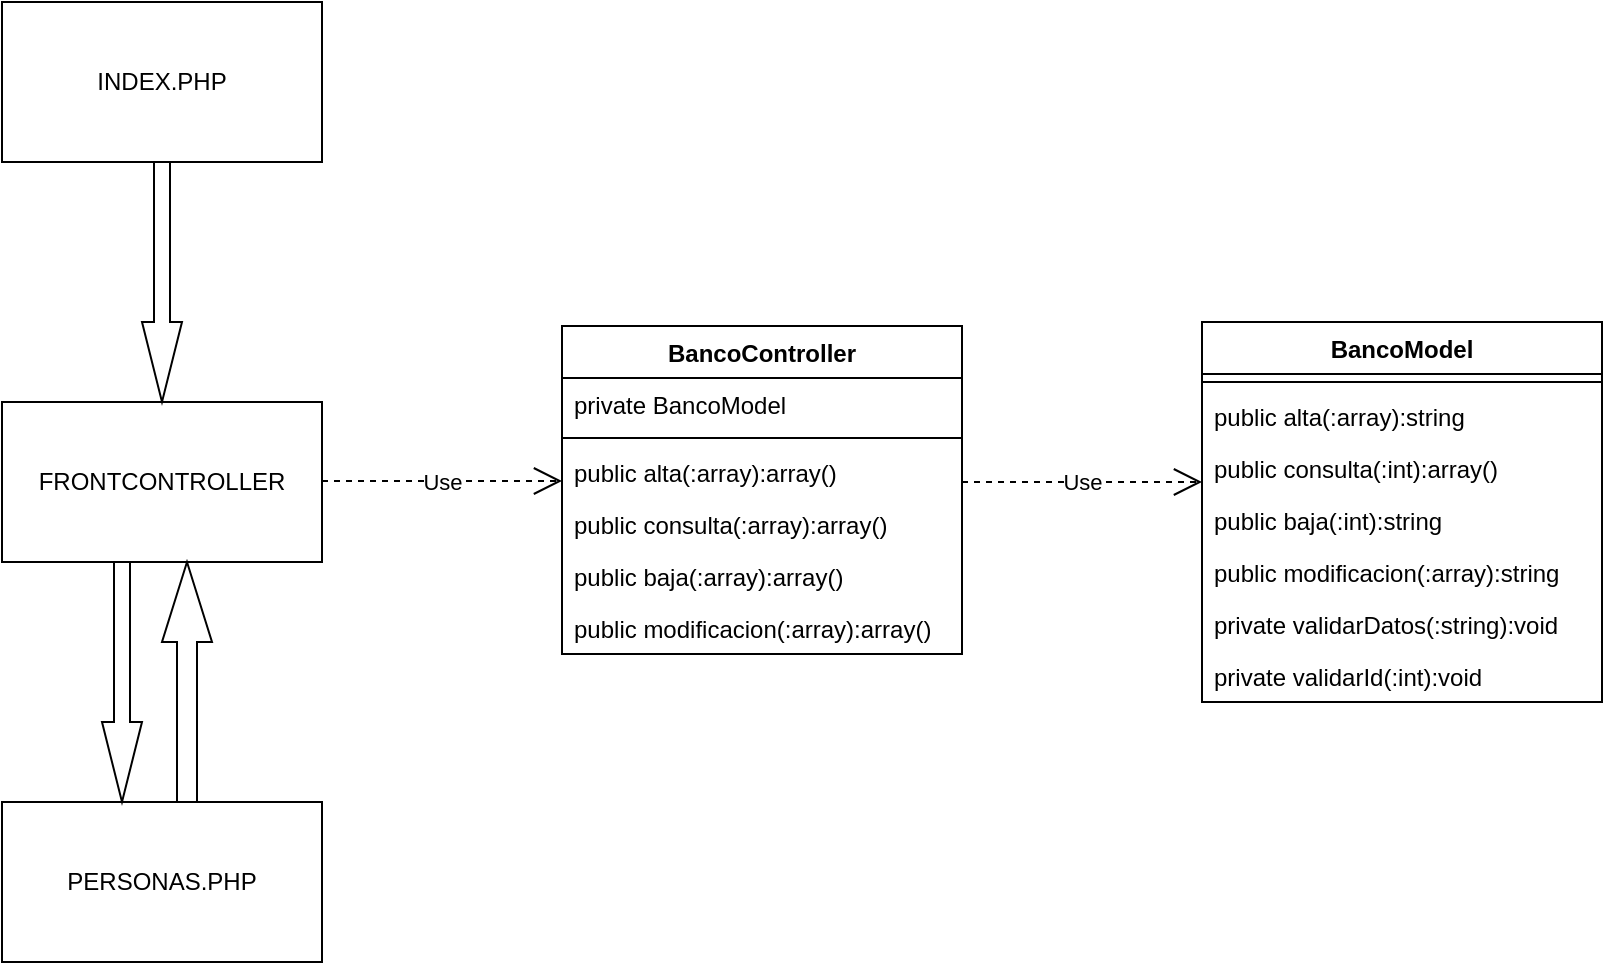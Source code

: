 <mxfile version="21.3.2" type="device">
  <diagram name="Page-1" id="Ld_M0F1DpE4RGLstYCUM">
    <mxGraphModel dx="1434" dy="796" grid="1" gridSize="10" guides="1" tooltips="1" connect="1" arrows="1" fold="1" page="1" pageScale="1" pageWidth="1169" pageHeight="827" math="0" shadow="0">
      <root>
        <mxCell id="0" />
        <mxCell id="1" parent="0" />
        <mxCell id="F3Gww0TiI_HTTRgXKTha-5" value="INDEX.PHP" style="html=1;whiteSpace=wrap;" vertex="1" parent="1">
          <mxGeometry x="160" y="200" width="160" height="80" as="geometry" />
        </mxCell>
        <mxCell id="F3Gww0TiI_HTTRgXKTha-6" value="FRONTCONTROLLER" style="html=1;whiteSpace=wrap;" vertex="1" parent="1">
          <mxGeometry x="160" y="400" width="160" height="80" as="geometry" />
        </mxCell>
        <mxCell id="F3Gww0TiI_HTTRgXKTha-7" value="BancoController" style="swimlane;fontStyle=1;align=center;verticalAlign=top;childLayout=stackLayout;horizontal=1;startSize=26;horizontalStack=0;resizeParent=1;resizeParentMax=0;resizeLast=0;collapsible=1;marginBottom=0;whiteSpace=wrap;html=1;" vertex="1" parent="1">
          <mxGeometry x="440" y="362" width="200" height="164" as="geometry" />
        </mxCell>
        <mxCell id="F3Gww0TiI_HTTRgXKTha-8" value="private BancoModel" style="text;strokeColor=none;fillColor=none;align=left;verticalAlign=top;spacingLeft=4;spacingRight=4;overflow=hidden;rotatable=0;points=[[0,0.5],[1,0.5]];portConstraint=eastwest;whiteSpace=wrap;html=1;" vertex="1" parent="F3Gww0TiI_HTTRgXKTha-7">
          <mxGeometry y="26" width="200" height="26" as="geometry" />
        </mxCell>
        <mxCell id="F3Gww0TiI_HTTRgXKTha-9" value="" style="line;strokeWidth=1;fillColor=none;align=left;verticalAlign=middle;spacingTop=-1;spacingLeft=3;spacingRight=3;rotatable=0;labelPosition=right;points=[];portConstraint=eastwest;strokeColor=inherit;" vertex="1" parent="F3Gww0TiI_HTTRgXKTha-7">
          <mxGeometry y="52" width="200" height="8" as="geometry" />
        </mxCell>
        <mxCell id="F3Gww0TiI_HTTRgXKTha-10" value="public alta(:array):array()" style="text;strokeColor=none;fillColor=none;align=left;verticalAlign=top;spacingLeft=4;spacingRight=4;overflow=hidden;rotatable=0;points=[[0,0.5],[1,0.5]];portConstraint=eastwest;whiteSpace=wrap;html=1;" vertex="1" parent="F3Gww0TiI_HTTRgXKTha-7">
          <mxGeometry y="60" width="200" height="26" as="geometry" />
        </mxCell>
        <mxCell id="F3Gww0TiI_HTTRgXKTha-11" value="public consulta(:array):array()" style="text;strokeColor=none;fillColor=none;align=left;verticalAlign=top;spacingLeft=4;spacingRight=4;overflow=hidden;rotatable=0;points=[[0,0.5],[1,0.5]];portConstraint=eastwest;whiteSpace=wrap;html=1;" vertex="1" parent="F3Gww0TiI_HTTRgXKTha-7">
          <mxGeometry y="86" width="200" height="26" as="geometry" />
        </mxCell>
        <mxCell id="F3Gww0TiI_HTTRgXKTha-12" value="public baja(:array):array()" style="text;strokeColor=none;fillColor=none;align=left;verticalAlign=top;spacingLeft=4;spacingRight=4;overflow=hidden;rotatable=0;points=[[0,0.5],[1,0.5]];portConstraint=eastwest;whiteSpace=wrap;html=1;" vertex="1" parent="F3Gww0TiI_HTTRgXKTha-7">
          <mxGeometry y="112" width="200" height="26" as="geometry" />
        </mxCell>
        <mxCell id="F3Gww0TiI_HTTRgXKTha-13" value="public modificacion(:array):array()" style="text;strokeColor=none;fillColor=none;align=left;verticalAlign=top;spacingLeft=4;spacingRight=4;overflow=hidden;rotatable=0;points=[[0,0.5],[1,0.5]];portConstraint=eastwest;whiteSpace=wrap;html=1;" vertex="1" parent="F3Gww0TiI_HTTRgXKTha-7">
          <mxGeometry y="138" width="200" height="26" as="geometry" />
        </mxCell>
        <mxCell id="F3Gww0TiI_HTTRgXKTha-14" value="BancoModel" style="swimlane;fontStyle=1;align=center;verticalAlign=top;childLayout=stackLayout;horizontal=1;startSize=26;horizontalStack=0;resizeParent=1;resizeParentMax=0;resizeLast=0;collapsible=1;marginBottom=0;whiteSpace=wrap;html=1;" vertex="1" parent="1">
          <mxGeometry x="760" y="360" width="200" height="190" as="geometry" />
        </mxCell>
        <mxCell id="F3Gww0TiI_HTTRgXKTha-16" value="" style="line;strokeWidth=1;fillColor=none;align=left;verticalAlign=middle;spacingTop=-1;spacingLeft=3;spacingRight=3;rotatable=0;labelPosition=right;points=[];portConstraint=eastwest;strokeColor=inherit;" vertex="1" parent="F3Gww0TiI_HTTRgXKTha-14">
          <mxGeometry y="26" width="200" height="8" as="geometry" />
        </mxCell>
        <mxCell id="F3Gww0TiI_HTTRgXKTha-17" value="public alta(:array):string" style="text;strokeColor=none;fillColor=none;align=left;verticalAlign=top;spacingLeft=4;spacingRight=4;overflow=hidden;rotatable=0;points=[[0,0.5],[1,0.5]];portConstraint=eastwest;whiteSpace=wrap;html=1;" vertex="1" parent="F3Gww0TiI_HTTRgXKTha-14">
          <mxGeometry y="34" width="200" height="26" as="geometry" />
        </mxCell>
        <mxCell id="F3Gww0TiI_HTTRgXKTha-18" value="public consulta(:int):array()" style="text;strokeColor=none;fillColor=none;align=left;verticalAlign=top;spacingLeft=4;spacingRight=4;overflow=hidden;rotatable=0;points=[[0,0.5],[1,0.5]];portConstraint=eastwest;whiteSpace=wrap;html=1;" vertex="1" parent="F3Gww0TiI_HTTRgXKTha-14">
          <mxGeometry y="60" width="200" height="26" as="geometry" />
        </mxCell>
        <mxCell id="F3Gww0TiI_HTTRgXKTha-19" value="public baja(:int):string" style="text;strokeColor=none;fillColor=none;align=left;verticalAlign=top;spacingLeft=4;spacingRight=4;overflow=hidden;rotatable=0;points=[[0,0.5],[1,0.5]];portConstraint=eastwest;whiteSpace=wrap;html=1;" vertex="1" parent="F3Gww0TiI_HTTRgXKTha-14">
          <mxGeometry y="86" width="200" height="26" as="geometry" />
        </mxCell>
        <mxCell id="F3Gww0TiI_HTTRgXKTha-20" value="public modificacion(:array):string" style="text;strokeColor=none;fillColor=none;align=left;verticalAlign=top;spacingLeft=4;spacingRight=4;overflow=hidden;rotatable=0;points=[[0,0.5],[1,0.5]];portConstraint=eastwest;whiteSpace=wrap;html=1;" vertex="1" parent="F3Gww0TiI_HTTRgXKTha-14">
          <mxGeometry y="112" width="200" height="26" as="geometry" />
        </mxCell>
        <mxCell id="F3Gww0TiI_HTTRgXKTha-21" value="private validarDatos(:string):void" style="text;strokeColor=none;fillColor=none;align=left;verticalAlign=top;spacingLeft=4;spacingRight=4;overflow=hidden;rotatable=0;points=[[0,0.5],[1,0.5]];portConstraint=eastwest;whiteSpace=wrap;html=1;" vertex="1" parent="F3Gww0TiI_HTTRgXKTha-14">
          <mxGeometry y="138" width="200" height="26" as="geometry" />
        </mxCell>
        <mxCell id="F3Gww0TiI_HTTRgXKTha-22" value="private validarId(:int):void" style="text;strokeColor=none;fillColor=none;align=left;verticalAlign=top;spacingLeft=4;spacingRight=4;overflow=hidden;rotatable=0;points=[[0,0.5],[1,0.5]];portConstraint=eastwest;whiteSpace=wrap;html=1;" vertex="1" parent="F3Gww0TiI_HTTRgXKTha-14">
          <mxGeometry y="164" width="200" height="26" as="geometry" />
        </mxCell>
        <mxCell id="F3Gww0TiI_HTTRgXKTha-23" value="PERSONAS.PHP" style="html=1;whiteSpace=wrap;" vertex="1" parent="1">
          <mxGeometry x="160" y="600" width="160" height="80" as="geometry" />
        </mxCell>
        <mxCell id="F3Gww0TiI_HTTRgXKTha-24" value="Use" style="endArrow=open;endSize=12;dashed=1;html=1;rounded=0;" edge="1" parent="1">
          <mxGeometry width="160" relative="1" as="geometry">
            <mxPoint x="640" y="440" as="sourcePoint" />
            <mxPoint x="760" y="440" as="targetPoint" />
          </mxGeometry>
        </mxCell>
        <mxCell id="F3Gww0TiI_HTTRgXKTha-26" value="Use" style="endArrow=open;endSize=12;dashed=1;html=1;rounded=0;" edge="1" parent="1">
          <mxGeometry width="160" relative="1" as="geometry">
            <mxPoint x="320" y="439.5" as="sourcePoint" />
            <mxPoint x="440" y="439.5" as="targetPoint" />
          </mxGeometry>
        </mxCell>
        <mxCell id="F3Gww0TiI_HTTRgXKTha-30" value="" style="html=1;shadow=0;dashed=0;align=center;verticalAlign=middle;shape=mxgraph.arrows2.arrow;dy=0.6;dx=40;direction=south;notch=0;" vertex="1" parent="1">
          <mxGeometry x="230" y="280" width="20" height="120" as="geometry" />
        </mxCell>
        <mxCell id="F3Gww0TiI_HTTRgXKTha-31" value="" style="html=1;shadow=0;dashed=0;align=center;verticalAlign=middle;shape=mxgraph.arrows2.arrow;dy=0.6;dx=40;direction=south;notch=0;" vertex="1" parent="1">
          <mxGeometry x="210" y="480" width="20" height="120" as="geometry" />
        </mxCell>
        <mxCell id="F3Gww0TiI_HTTRgXKTha-33" value="" style="html=1;shadow=0;dashed=0;align=center;verticalAlign=middle;shape=mxgraph.arrows2.arrow;dy=0.6;dx=40;direction=north;notch=0;" vertex="1" parent="1">
          <mxGeometry x="240" y="480" width="25" height="120" as="geometry" />
        </mxCell>
      </root>
    </mxGraphModel>
  </diagram>
</mxfile>
